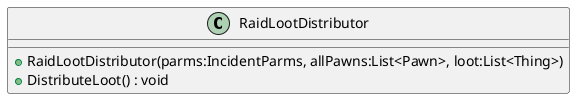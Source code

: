 @startuml
class RaidLootDistributor {
    + RaidLootDistributor(parms:IncidentParms, allPawns:List<Pawn>, loot:List<Thing>)
    + DistributeLoot() : void
}
@enduml
